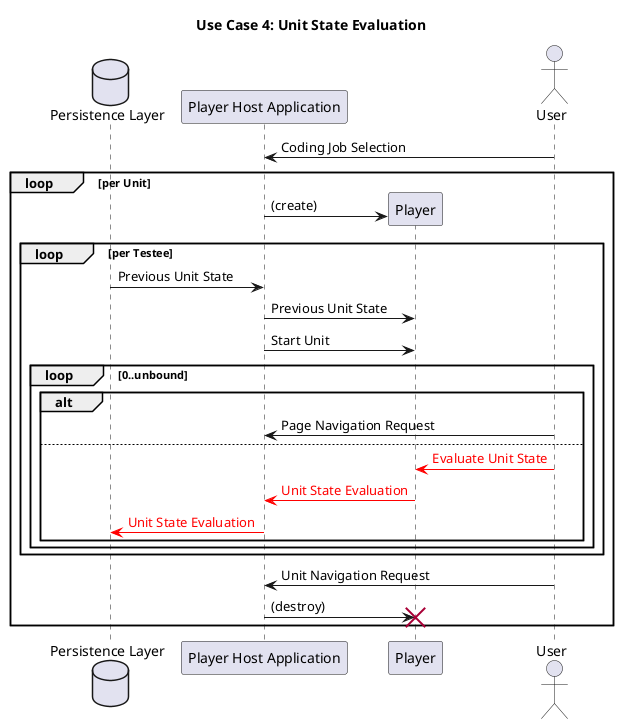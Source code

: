 @startuml
title Use Case 4: Unit State Evaluation
database "Persistence Layer" as layer
participant "Player Host Application" as app
actor User order 4
User -> app: Coding Job Selection

loop per Unit
    create Player
    app -> Player: (create)
    loop per Testee
        layer-> app: Previous Unit State
        app -> Player: Previous Unit State
        app -> Player: Start Unit
        loop 0..unbound
            alt
                User -> app: Page Navigation Request
            else
                User -[#red]> Player: <font color=red>Evaluate Unit State</font>
                Player -[#red]> app: <font color=red>Unit State Evaluation</font>
                app -[#red]> layer: <font color=red>Unit State Evaluation</font>
            end
        end
    end

    User -> app: Unit Navigation Request
    app -> Player: (destroy)
    destroy Player
end

@enduml
